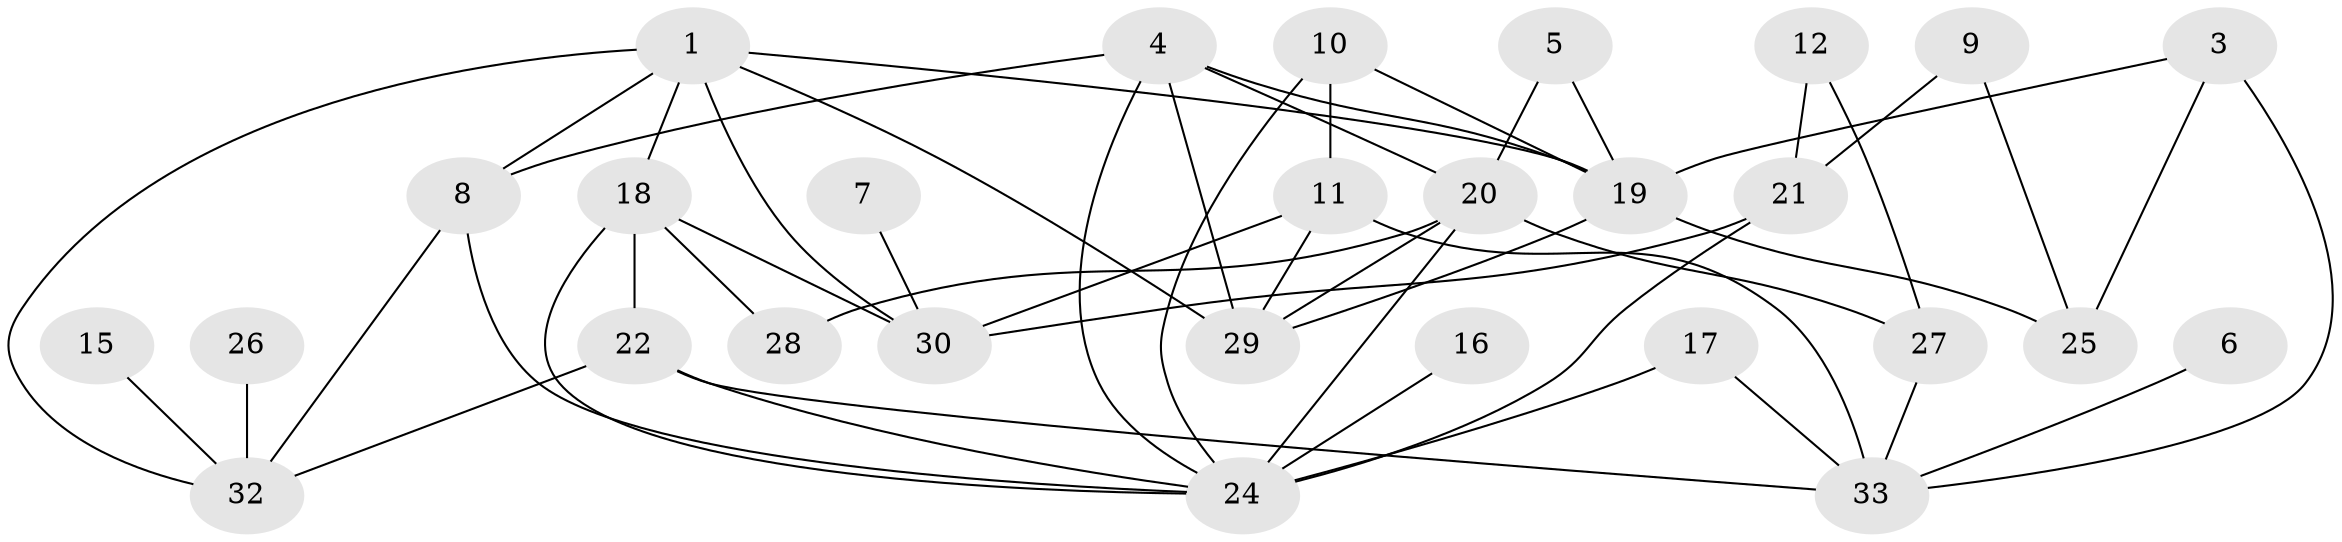 // original degree distribution, {2: 0.24615384615384617, 6: 0.046153846153846156, 3: 0.18461538461538463, 0: 0.07692307692307693, 4: 0.16923076923076924, 1: 0.16923076923076924, 5: 0.1076923076923077}
// Generated by graph-tools (version 1.1) at 2025/49/03/09/25 03:49:15]
// undirected, 28 vertices, 51 edges
graph export_dot {
graph [start="1"]
  node [color=gray90,style=filled];
  1;
  3;
  4;
  5;
  6;
  7;
  8;
  9;
  10;
  11;
  12;
  15;
  16;
  17;
  18;
  19;
  20;
  21;
  22;
  24;
  25;
  26;
  27;
  28;
  29;
  30;
  32;
  33;
  1 -- 8 [weight=1.0];
  1 -- 18 [weight=1.0];
  1 -- 19 [weight=1.0];
  1 -- 29 [weight=1.0];
  1 -- 30 [weight=1.0];
  1 -- 32 [weight=1.0];
  3 -- 19 [weight=1.0];
  3 -- 25 [weight=1.0];
  3 -- 33 [weight=2.0];
  4 -- 8 [weight=1.0];
  4 -- 19 [weight=1.0];
  4 -- 20 [weight=2.0];
  4 -- 24 [weight=1.0];
  4 -- 29 [weight=1.0];
  5 -- 19 [weight=1.0];
  5 -- 20 [weight=1.0];
  6 -- 33 [weight=1.0];
  7 -- 30 [weight=1.0];
  8 -- 24 [weight=1.0];
  8 -- 32 [weight=1.0];
  9 -- 21 [weight=1.0];
  9 -- 25 [weight=1.0];
  10 -- 11 [weight=1.0];
  10 -- 19 [weight=1.0];
  10 -- 24 [weight=1.0];
  11 -- 29 [weight=1.0];
  11 -- 30 [weight=1.0];
  11 -- 33 [weight=1.0];
  12 -- 21 [weight=1.0];
  12 -- 27 [weight=1.0];
  15 -- 32 [weight=1.0];
  16 -- 24 [weight=1.0];
  17 -- 24 [weight=2.0];
  17 -- 33 [weight=1.0];
  18 -- 22 [weight=1.0];
  18 -- 24 [weight=1.0];
  18 -- 28 [weight=1.0];
  18 -- 30 [weight=1.0];
  19 -- 25 [weight=1.0];
  19 -- 29 [weight=1.0];
  20 -- 24 [weight=1.0];
  20 -- 27 [weight=1.0];
  20 -- 28 [weight=1.0];
  20 -- 29 [weight=1.0];
  21 -- 24 [weight=1.0];
  21 -- 30 [weight=1.0];
  22 -- 24 [weight=1.0];
  22 -- 32 [weight=1.0];
  22 -- 33 [weight=2.0];
  26 -- 32 [weight=1.0];
  27 -- 33 [weight=1.0];
}
